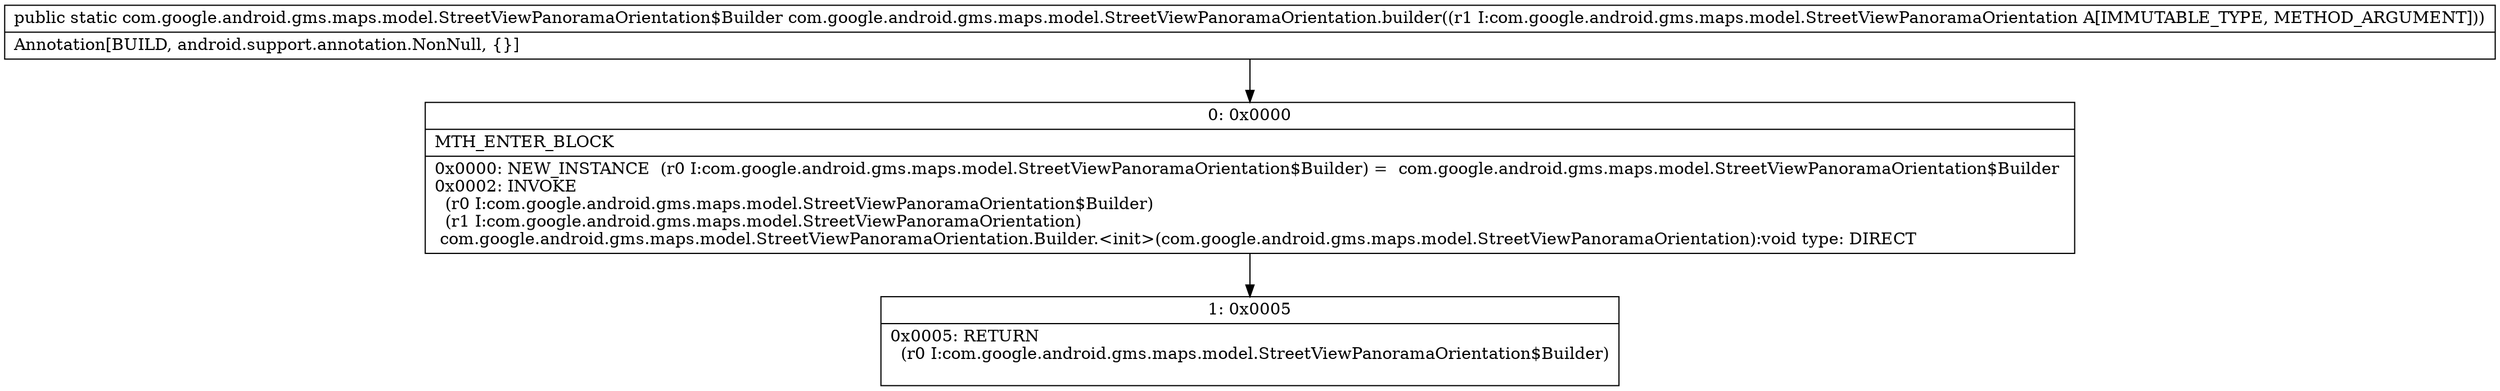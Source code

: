 digraph "CFG forcom.google.android.gms.maps.model.StreetViewPanoramaOrientation.builder(Lcom\/google\/android\/gms\/maps\/model\/StreetViewPanoramaOrientation;)Lcom\/google\/android\/gms\/maps\/model\/StreetViewPanoramaOrientation$Builder;" {
Node_0 [shape=record,label="{0\:\ 0x0000|MTH_ENTER_BLOCK\l|0x0000: NEW_INSTANCE  (r0 I:com.google.android.gms.maps.model.StreetViewPanoramaOrientation$Builder) =  com.google.android.gms.maps.model.StreetViewPanoramaOrientation$Builder \l0x0002: INVOKE  \l  (r0 I:com.google.android.gms.maps.model.StreetViewPanoramaOrientation$Builder)\l  (r1 I:com.google.android.gms.maps.model.StreetViewPanoramaOrientation)\l com.google.android.gms.maps.model.StreetViewPanoramaOrientation.Builder.\<init\>(com.google.android.gms.maps.model.StreetViewPanoramaOrientation):void type: DIRECT \l}"];
Node_1 [shape=record,label="{1\:\ 0x0005|0x0005: RETURN  \l  (r0 I:com.google.android.gms.maps.model.StreetViewPanoramaOrientation$Builder)\l \l}"];
MethodNode[shape=record,label="{public static com.google.android.gms.maps.model.StreetViewPanoramaOrientation$Builder com.google.android.gms.maps.model.StreetViewPanoramaOrientation.builder((r1 I:com.google.android.gms.maps.model.StreetViewPanoramaOrientation A[IMMUTABLE_TYPE, METHOD_ARGUMENT]))  | Annotation[BUILD, android.support.annotation.NonNull, \{\}]\l}"];
MethodNode -> Node_0;
Node_0 -> Node_1;
}

